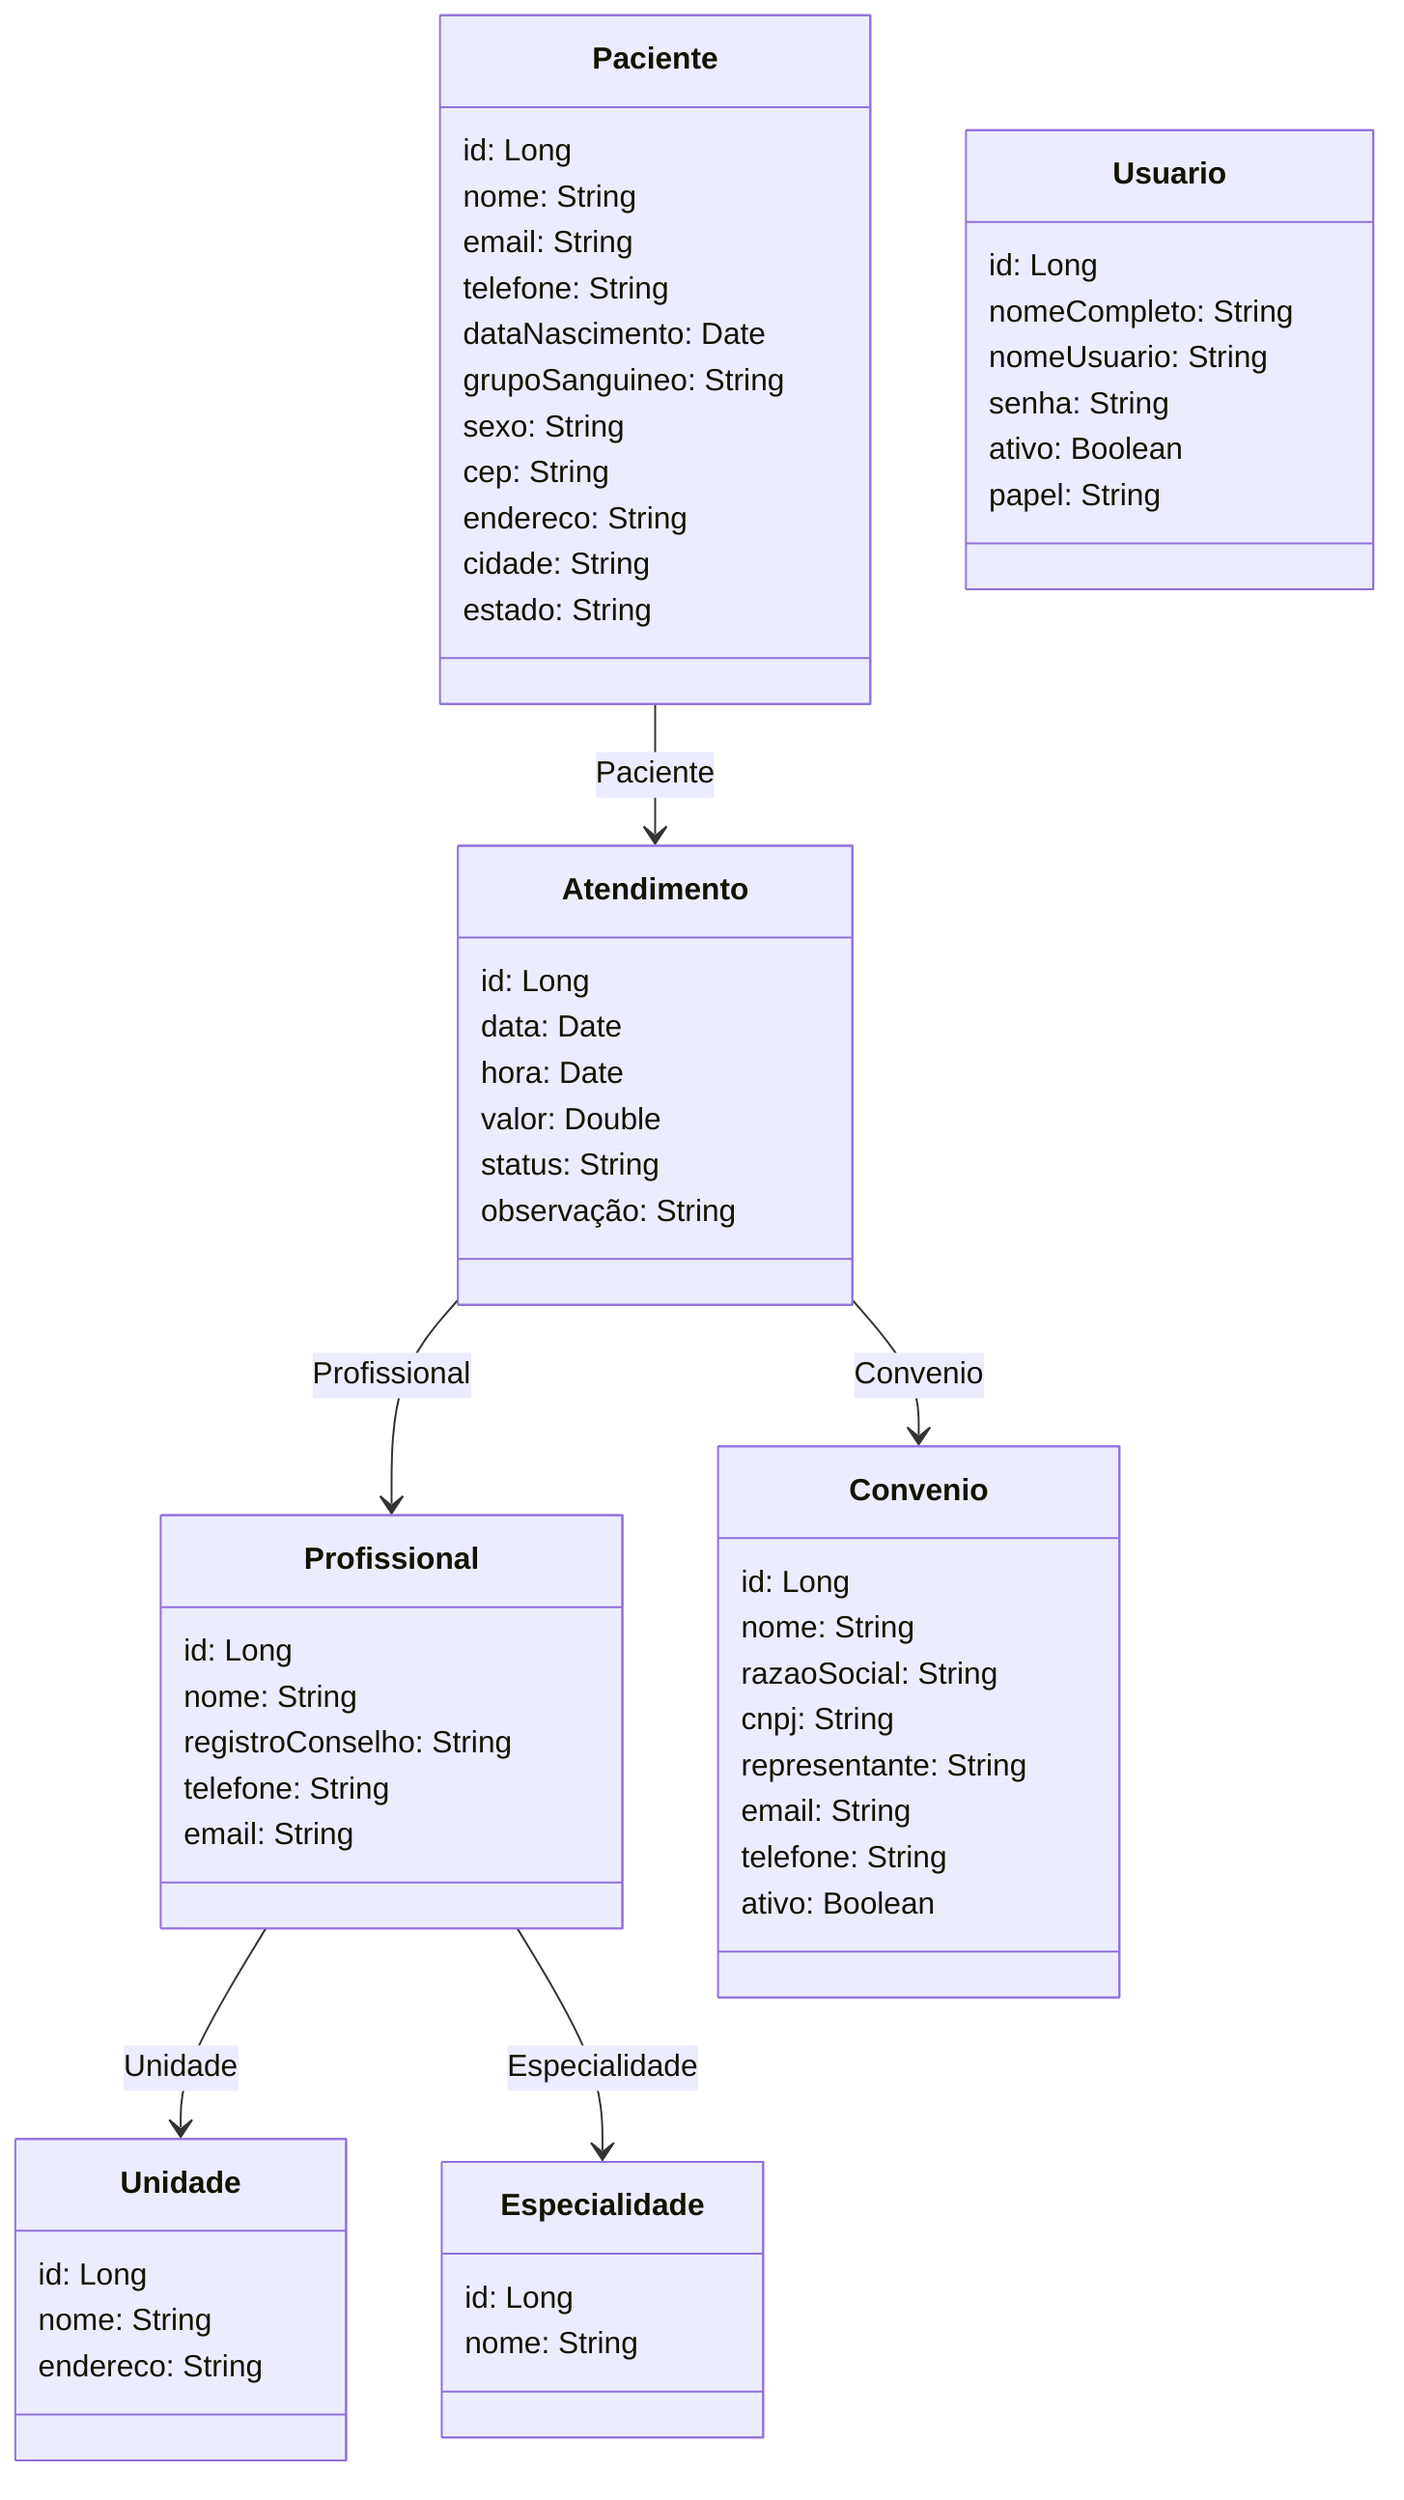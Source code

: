 classDiagram

class Paciente {
id: Long
nome: String
email: String
telefone: String
dataNascimento: Date
grupoSanguineo: String
sexo: String
cep: String
endereco: String
cidade: String
estado: String
}

class Atendimento {
id: Long
data: Date
hora: Date
valor: Double
status: String
observação: String
}

class Profissional {
id: Long
nome: String
registroConselho: String
telefone: String
email: String
}

class Usuario {
id: Long
nomeCompleto: String
nomeUsuario: String
senha: String
ativo: Boolean
papel: String
}

class Convenio {
id: Long
nome: String
razaoSocial: String
cnpj: String
representante: String
email: String
telefone: String
ativo: Boolean
}

class Unidade {
id: Long
nome: String
endereco: String
}

class Especialidade {
id: Long
nome: String
}

Paciente --> Atendimento : Paciente
Atendimento --> Convenio : Convenio
Atendimento --> Profissional : Profissional
Profissional --> Unidade : Unidade
Profissional --> Especialidade : Especialidade